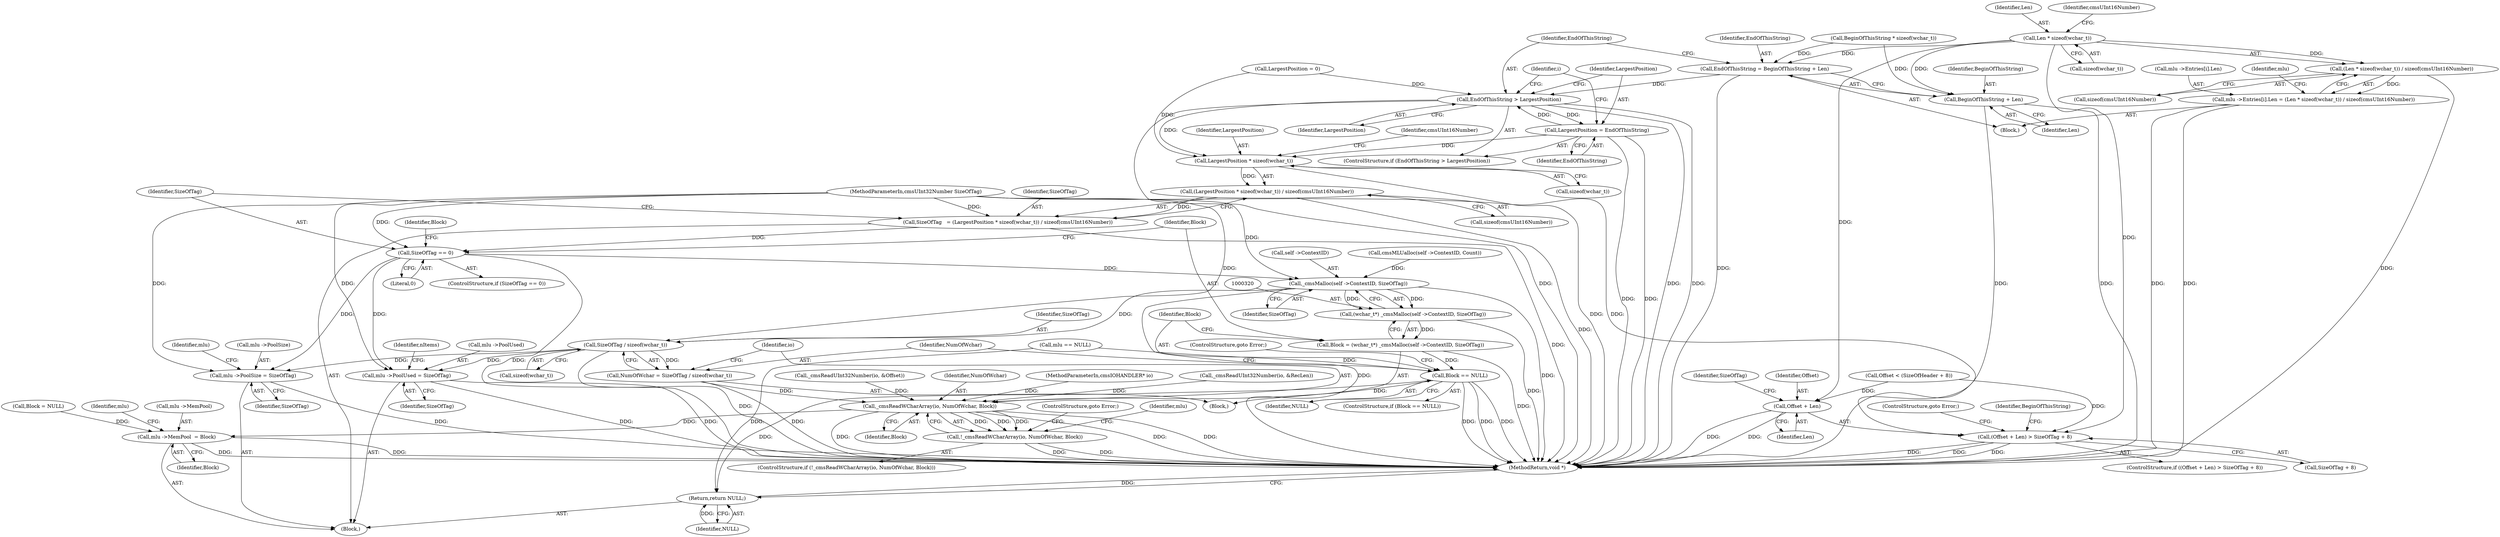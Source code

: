 digraph "0_Little-CMS_5ca71a7bc18b6897ab21d815d15e218e204581e2@API" {
"1000262" [label="(Call,Len * sizeof(wchar_t))"];
"1000238" [label="(Call,(Offset + Len) > SizeOfTag + 8)"];
"1000239" [label="(Call,Offset + Len)"];
"1000261" [label="(Call,(Len * sizeof(wchar_t)) / sizeof(cmsUInt16Number))"];
"1000253" [label="(Call,mlu ->Entries[i].Len = (Len * sizeof(wchar_t)) / sizeof(cmsUInt16Number))"];
"1000283" [label="(Call,EndOfThisString = BeginOfThisString + Len)"];
"1000289" [label="(Call,EndOfThisString > LargestPosition)"];
"1000292" [label="(Call,LargestPosition = EndOfThisString)"];
"1000298" [label="(Call,LargestPosition * sizeof(wchar_t))"];
"1000297" [label="(Call,(LargestPosition * sizeof(wchar_t)) / sizeof(cmsUInt16Number))"];
"1000295" [label="(Call,SizeOfTag   = (LargestPosition * sizeof(wchar_t)) / sizeof(cmsUInt16Number))"];
"1000305" [label="(Call,SizeOfTag == 0)"];
"1000321" [label="(Call,_cmsMalloc(self ->ContextID, SizeOfTag))"];
"1000319" [label="(Call,(wchar_t*) _cmsMalloc(self ->ContextID, SizeOfTag))"];
"1000317" [label="(Call,Block = (wchar_t*) _cmsMalloc(self ->ContextID, SizeOfTag))"];
"1000327" [label="(Call,Block == NULL)"];
"1000339" [label="(Call,_cmsReadWCharArray(io, NumOfWchar, Block))"];
"1000338" [label="(Call,!_cmsReadWCharArray(io, NumOfWchar, Block))"];
"1000344" [label="(Call,mlu ->MemPool  = Block)"];
"1000372" [label="(Return,return NULL;)"];
"1000333" [label="(Call,SizeOfTag / sizeof(wchar_t))"];
"1000331" [label="(Call,NumOfWchar = SizeOfTag / sizeof(wchar_t))"];
"1000349" [label="(Call,mlu ->PoolSize = SizeOfTag)"];
"1000354" [label="(Call,mlu ->PoolUsed = SizeOfTag)"];
"1000285" [label="(Call,BeginOfThisString + Len)"];
"1000189" [label="(Block,)"];
"1000326" [label="(ControlStructure,if (Block == NULL))"];
"1000243" [label="(Identifier,SizeOfTag)"];
"1000340" [label="(Identifier,io)"];
"1000288" [label="(ControlStructure,if (EndOfThisString > LargestPosition))"];
"1000298" [label="(Call,LargestPosition * sizeof(wchar_t))"];
"1000295" [label="(Call,SizeOfTag   = (LargestPosition * sizeof(wchar_t)) / sizeof(cmsUInt16Number))"];
"1000286" [label="(Identifier,BeginOfThisString)"];
"1000293" [label="(Identifier,LargestPosition)"];
"1000304" [label="(ControlStructure,if (SizeOfTag == 0))"];
"1000254" [label="(Call,mlu ->Entries[i].Len)"];
"1000345" [label="(Call,mlu ->MemPool)"];
"1000330" [label="(ControlStructure,goto Error;)"];
"1000104" [label="(MethodParameterIn,cmsUInt32Number SizeOfTag)"];
"1000309" [label="(Call,Block = NULL)"];
"1000153" [label="(Call,cmsMLUalloc(self ->ContextID, Count))"];
"1000188" [label="(Identifier,i)"];
"1000290" [label="(Identifier,EndOfThisString)"];
"1000285" [label="(Call,BeginOfThisString + Len)"];
"1000361" [label="(Identifier,nItems)"];
"1000307" [label="(Literal,0)"];
"1000277" [label="(Call,BeginOfThisString * sizeof(wchar_t))"];
"1000102" [label="(MethodParameterIn,cmsIOHANDLER* io)"];
"1000302" [label="(Call,sizeof(cmsUInt16Number))"];
"1000297" [label="(Call,(LargestPosition * sizeof(wchar_t)) / sizeof(cmsUInt16Number))"];
"1000356" [label="(Identifier,mlu)"];
"1000266" [label="(Call,sizeof(cmsUInt16Number))"];
"1000354" [label="(Call,mlu ->PoolUsed = SizeOfTag)"];
"1000253" [label="(Call,mlu ->Entries[i].Len = (Len * sizeof(wchar_t)) / sizeof(cmsUInt16Number))"];
"1000319" [label="(Call,(wchar_t*) _cmsMalloc(self ->ContextID, SizeOfTag))"];
"1000346" [label="(Identifier,mlu)"];
"1000322" [label="(Call,self ->ContextID)"];
"1000349" [label="(Call,mlu ->PoolSize = SizeOfTag)"];
"1000159" [label="(Call,mlu == NULL)"];
"1000238" [label="(Call,(Offset + Len) > SizeOfTag + 8)"];
"1000231" [label="(Call,Offset < (SizeOfHeader + 8))"];
"1000344" [label="(Call,mlu ->MemPool  = Block)"];
"1000353" [label="(Identifier,SizeOfTag)"];
"1000329" [label="(Identifier,NULL)"];
"1000351" [label="(Identifier,mlu)"];
"1000373" [label="(Identifier,NULL)"];
"1000132" [label="(Call,_cmsReadUInt32Number(io, &RecLen))"];
"1000105" [label="(Block,)"];
"1000292" [label="(Call,LargestPosition = EndOfThisString)"];
"1000355" [label="(Call,mlu ->PoolUsed)"];
"1000332" [label="(Identifier,NumOfWchar)"];
"1000299" [label="(Identifier,LargestPosition)"];
"1000237" [label="(ControlStructure,if ((Offset + Len) > SizeOfTag + 8))"];
"1000264" [label="(Call,sizeof(wchar_t))"];
"1000325" [label="(Identifier,SizeOfTag)"];
"1000240" [label="(Identifier,Offset)"];
"1000328" [label="(Identifier,Block)"];
"1000300" [label="(Call,sizeof(wchar_t))"];
"1000342" [label="(Identifier,Block)"];
"1000263" [label="(Identifier,Len)"];
"1000241" [label="(Identifier,Len)"];
"1000272" [label="(Identifier,mlu)"];
"1000294" [label="(Identifier,EndOfThisString)"];
"1000335" [label="(Call,sizeof(wchar_t))"];
"1000239" [label="(Call,Offset + Len)"];
"1000310" [label="(Identifier,Block)"];
"1000348" [label="(Identifier,Block)"];
"1000334" [label="(Identifier,SizeOfTag)"];
"1000317" [label="(Call,Block = (wchar_t*) _cmsMalloc(self ->ContextID, SizeOfTag))"];
"1000177" [label="(Call,LargestPosition = 0)"];
"1000296" [label="(Identifier,SizeOfTag)"];
"1000316" [label="(Block,)"];
"1000338" [label="(Call,!_cmsReadWCharArray(io, NumOfWchar, Block))"];
"1000305" [label="(Call,SizeOfTag == 0)"];
"1000327" [label="(Call,Block == NULL)"];
"1000343" [label="(ControlStructure,goto Error;)"];
"1000283" [label="(Call,EndOfThisString = BeginOfThisString + Len)"];
"1000247" [label="(Identifier,BeginOfThisString)"];
"1000267" [label="(Identifier,cmsUInt16Number)"];
"1000291" [label="(Identifier,LargestPosition)"];
"1000303" [label="(Identifier,cmsUInt16Number)"];
"1000242" [label="(Call,SizeOfTag + 8)"];
"1000333" [label="(Call,SizeOfTag / sizeof(wchar_t))"];
"1000225" [label="(Call,_cmsReadUInt32Number(io, &Offset))"];
"1000284" [label="(Identifier,EndOfThisString)"];
"1000262" [label="(Call,Len * sizeof(wchar_t))"];
"1000318" [label="(Identifier,Block)"];
"1000306" [label="(Identifier,SizeOfTag)"];
"1000287" [label="(Identifier,Len)"];
"1000339" [label="(Call,_cmsReadWCharArray(io, NumOfWchar, Block))"];
"1000350" [label="(Call,mlu ->PoolSize)"];
"1000289" [label="(Call,EndOfThisString > LargestPosition)"];
"1000358" [label="(Identifier,SizeOfTag)"];
"1000372" [label="(Return,return NULL;)"];
"1000337" [label="(ControlStructure,if (!_cmsReadWCharArray(io, NumOfWchar, Block)))"];
"1000261" [label="(Call,(Len * sizeof(wchar_t)) / sizeof(cmsUInt16Number))"];
"1000321" [label="(Call,_cmsMalloc(self ->ContextID, SizeOfTag))"];
"1000341" [label="(Identifier,NumOfWchar)"];
"1000245" [label="(ControlStructure,goto Error;)"];
"1000331" [label="(Call,NumOfWchar = SizeOfTag / sizeof(wchar_t))"];
"1000374" [label="(MethodReturn,void *)"];
"1000262" -> "1000261"  [label="AST: "];
"1000262" -> "1000264"  [label="CFG: "];
"1000263" -> "1000262"  [label="AST: "];
"1000264" -> "1000262"  [label="AST: "];
"1000267" -> "1000262"  [label="CFG: "];
"1000262" -> "1000238"  [label="DDG: "];
"1000262" -> "1000239"  [label="DDG: "];
"1000262" -> "1000261"  [label="DDG: "];
"1000262" -> "1000283"  [label="DDG: "];
"1000262" -> "1000285"  [label="DDG: "];
"1000238" -> "1000237"  [label="AST: "];
"1000238" -> "1000242"  [label="CFG: "];
"1000239" -> "1000238"  [label="AST: "];
"1000242" -> "1000238"  [label="AST: "];
"1000245" -> "1000238"  [label="CFG: "];
"1000247" -> "1000238"  [label="CFG: "];
"1000238" -> "1000374"  [label="DDG: "];
"1000238" -> "1000374"  [label="DDG: "];
"1000238" -> "1000374"  [label="DDG: "];
"1000231" -> "1000238"  [label="DDG: "];
"1000104" -> "1000238"  [label="DDG: "];
"1000239" -> "1000241"  [label="CFG: "];
"1000240" -> "1000239"  [label="AST: "];
"1000241" -> "1000239"  [label="AST: "];
"1000243" -> "1000239"  [label="CFG: "];
"1000239" -> "1000374"  [label="DDG: "];
"1000239" -> "1000374"  [label="DDG: "];
"1000231" -> "1000239"  [label="DDG: "];
"1000261" -> "1000253"  [label="AST: "];
"1000261" -> "1000266"  [label="CFG: "];
"1000266" -> "1000261"  [label="AST: "];
"1000253" -> "1000261"  [label="CFG: "];
"1000261" -> "1000374"  [label="DDG: "];
"1000261" -> "1000253"  [label="DDG: "];
"1000253" -> "1000189"  [label="AST: "];
"1000254" -> "1000253"  [label="AST: "];
"1000272" -> "1000253"  [label="CFG: "];
"1000253" -> "1000374"  [label="DDG: "];
"1000253" -> "1000374"  [label="DDG: "];
"1000283" -> "1000189"  [label="AST: "];
"1000283" -> "1000285"  [label="CFG: "];
"1000284" -> "1000283"  [label="AST: "];
"1000285" -> "1000283"  [label="AST: "];
"1000290" -> "1000283"  [label="CFG: "];
"1000283" -> "1000374"  [label="DDG: "];
"1000277" -> "1000283"  [label="DDG: "];
"1000283" -> "1000289"  [label="DDG: "];
"1000289" -> "1000288"  [label="AST: "];
"1000289" -> "1000291"  [label="CFG: "];
"1000290" -> "1000289"  [label="AST: "];
"1000291" -> "1000289"  [label="AST: "];
"1000293" -> "1000289"  [label="CFG: "];
"1000188" -> "1000289"  [label="CFG: "];
"1000289" -> "1000374"  [label="DDG: "];
"1000289" -> "1000374"  [label="DDG: "];
"1000289" -> "1000374"  [label="DDG: "];
"1000177" -> "1000289"  [label="DDG: "];
"1000292" -> "1000289"  [label="DDG: "];
"1000289" -> "1000292"  [label="DDG: "];
"1000289" -> "1000298"  [label="DDG: "];
"1000292" -> "1000288"  [label="AST: "];
"1000292" -> "1000294"  [label="CFG: "];
"1000293" -> "1000292"  [label="AST: "];
"1000294" -> "1000292"  [label="AST: "];
"1000188" -> "1000292"  [label="CFG: "];
"1000292" -> "1000374"  [label="DDG: "];
"1000292" -> "1000374"  [label="DDG: "];
"1000292" -> "1000298"  [label="DDG: "];
"1000298" -> "1000297"  [label="AST: "];
"1000298" -> "1000300"  [label="CFG: "];
"1000299" -> "1000298"  [label="AST: "];
"1000300" -> "1000298"  [label="AST: "];
"1000303" -> "1000298"  [label="CFG: "];
"1000298" -> "1000374"  [label="DDG: "];
"1000298" -> "1000297"  [label="DDG: "];
"1000177" -> "1000298"  [label="DDG: "];
"1000297" -> "1000295"  [label="AST: "];
"1000297" -> "1000302"  [label="CFG: "];
"1000302" -> "1000297"  [label="AST: "];
"1000295" -> "1000297"  [label="CFG: "];
"1000297" -> "1000374"  [label="DDG: "];
"1000297" -> "1000295"  [label="DDG: "];
"1000295" -> "1000105"  [label="AST: "];
"1000296" -> "1000295"  [label="AST: "];
"1000306" -> "1000295"  [label="CFG: "];
"1000295" -> "1000374"  [label="DDG: "];
"1000104" -> "1000295"  [label="DDG: "];
"1000295" -> "1000305"  [label="DDG: "];
"1000305" -> "1000304"  [label="AST: "];
"1000305" -> "1000307"  [label="CFG: "];
"1000306" -> "1000305"  [label="AST: "];
"1000307" -> "1000305"  [label="AST: "];
"1000310" -> "1000305"  [label="CFG: "];
"1000318" -> "1000305"  [label="CFG: "];
"1000305" -> "1000374"  [label="DDG: "];
"1000104" -> "1000305"  [label="DDG: "];
"1000305" -> "1000321"  [label="DDG: "];
"1000305" -> "1000349"  [label="DDG: "];
"1000305" -> "1000354"  [label="DDG: "];
"1000321" -> "1000319"  [label="AST: "];
"1000321" -> "1000325"  [label="CFG: "];
"1000322" -> "1000321"  [label="AST: "];
"1000325" -> "1000321"  [label="AST: "];
"1000319" -> "1000321"  [label="CFG: "];
"1000321" -> "1000374"  [label="DDG: "];
"1000321" -> "1000374"  [label="DDG: "];
"1000321" -> "1000319"  [label="DDG: "];
"1000321" -> "1000319"  [label="DDG: "];
"1000153" -> "1000321"  [label="DDG: "];
"1000104" -> "1000321"  [label="DDG: "];
"1000321" -> "1000333"  [label="DDG: "];
"1000319" -> "1000317"  [label="AST: "];
"1000320" -> "1000319"  [label="AST: "];
"1000317" -> "1000319"  [label="CFG: "];
"1000319" -> "1000374"  [label="DDG: "];
"1000319" -> "1000317"  [label="DDG: "];
"1000317" -> "1000316"  [label="AST: "];
"1000318" -> "1000317"  [label="AST: "];
"1000328" -> "1000317"  [label="CFG: "];
"1000317" -> "1000374"  [label="DDG: "];
"1000317" -> "1000327"  [label="DDG: "];
"1000327" -> "1000326"  [label="AST: "];
"1000327" -> "1000329"  [label="CFG: "];
"1000328" -> "1000327"  [label="AST: "];
"1000329" -> "1000327"  [label="AST: "];
"1000330" -> "1000327"  [label="CFG: "];
"1000332" -> "1000327"  [label="CFG: "];
"1000327" -> "1000374"  [label="DDG: "];
"1000327" -> "1000374"  [label="DDG: "];
"1000327" -> "1000374"  [label="DDG: "];
"1000159" -> "1000327"  [label="DDG: "];
"1000327" -> "1000339"  [label="DDG: "];
"1000327" -> "1000372"  [label="DDG: "];
"1000339" -> "1000338"  [label="AST: "];
"1000339" -> "1000342"  [label="CFG: "];
"1000340" -> "1000339"  [label="AST: "];
"1000341" -> "1000339"  [label="AST: "];
"1000342" -> "1000339"  [label="AST: "];
"1000338" -> "1000339"  [label="CFG: "];
"1000339" -> "1000374"  [label="DDG: "];
"1000339" -> "1000374"  [label="DDG: "];
"1000339" -> "1000374"  [label="DDG: "];
"1000339" -> "1000338"  [label="DDG: "];
"1000339" -> "1000338"  [label="DDG: "];
"1000339" -> "1000338"  [label="DDG: "];
"1000225" -> "1000339"  [label="DDG: "];
"1000132" -> "1000339"  [label="DDG: "];
"1000102" -> "1000339"  [label="DDG: "];
"1000331" -> "1000339"  [label="DDG: "];
"1000339" -> "1000344"  [label="DDG: "];
"1000338" -> "1000337"  [label="AST: "];
"1000343" -> "1000338"  [label="CFG: "];
"1000346" -> "1000338"  [label="CFG: "];
"1000338" -> "1000374"  [label="DDG: "];
"1000338" -> "1000374"  [label="DDG: "];
"1000344" -> "1000105"  [label="AST: "];
"1000344" -> "1000348"  [label="CFG: "];
"1000345" -> "1000344"  [label="AST: "];
"1000348" -> "1000344"  [label="AST: "];
"1000351" -> "1000344"  [label="CFG: "];
"1000344" -> "1000374"  [label="DDG: "];
"1000344" -> "1000374"  [label="DDG: "];
"1000309" -> "1000344"  [label="DDG: "];
"1000372" -> "1000105"  [label="AST: "];
"1000372" -> "1000373"  [label="CFG: "];
"1000373" -> "1000372"  [label="AST: "];
"1000374" -> "1000372"  [label="CFG: "];
"1000372" -> "1000374"  [label="DDG: "];
"1000373" -> "1000372"  [label="DDG: "];
"1000159" -> "1000372"  [label="DDG: "];
"1000333" -> "1000331"  [label="AST: "];
"1000333" -> "1000335"  [label="CFG: "];
"1000334" -> "1000333"  [label="AST: "];
"1000335" -> "1000333"  [label="AST: "];
"1000331" -> "1000333"  [label="CFG: "];
"1000333" -> "1000374"  [label="DDG: "];
"1000333" -> "1000331"  [label="DDG: "];
"1000104" -> "1000333"  [label="DDG: "];
"1000333" -> "1000349"  [label="DDG: "];
"1000333" -> "1000354"  [label="DDG: "];
"1000331" -> "1000316"  [label="AST: "];
"1000332" -> "1000331"  [label="AST: "];
"1000340" -> "1000331"  [label="CFG: "];
"1000331" -> "1000374"  [label="DDG: "];
"1000349" -> "1000105"  [label="AST: "];
"1000349" -> "1000353"  [label="CFG: "];
"1000350" -> "1000349"  [label="AST: "];
"1000353" -> "1000349"  [label="AST: "];
"1000356" -> "1000349"  [label="CFG: "];
"1000349" -> "1000374"  [label="DDG: "];
"1000104" -> "1000349"  [label="DDG: "];
"1000354" -> "1000105"  [label="AST: "];
"1000354" -> "1000358"  [label="CFG: "];
"1000355" -> "1000354"  [label="AST: "];
"1000358" -> "1000354"  [label="AST: "];
"1000361" -> "1000354"  [label="CFG: "];
"1000354" -> "1000374"  [label="DDG: "];
"1000354" -> "1000374"  [label="DDG: "];
"1000104" -> "1000354"  [label="DDG: "];
"1000285" -> "1000287"  [label="CFG: "];
"1000286" -> "1000285"  [label="AST: "];
"1000287" -> "1000285"  [label="AST: "];
"1000285" -> "1000374"  [label="DDG: "];
"1000285" -> "1000374"  [label="DDG: "];
"1000277" -> "1000285"  [label="DDG: "];
}
